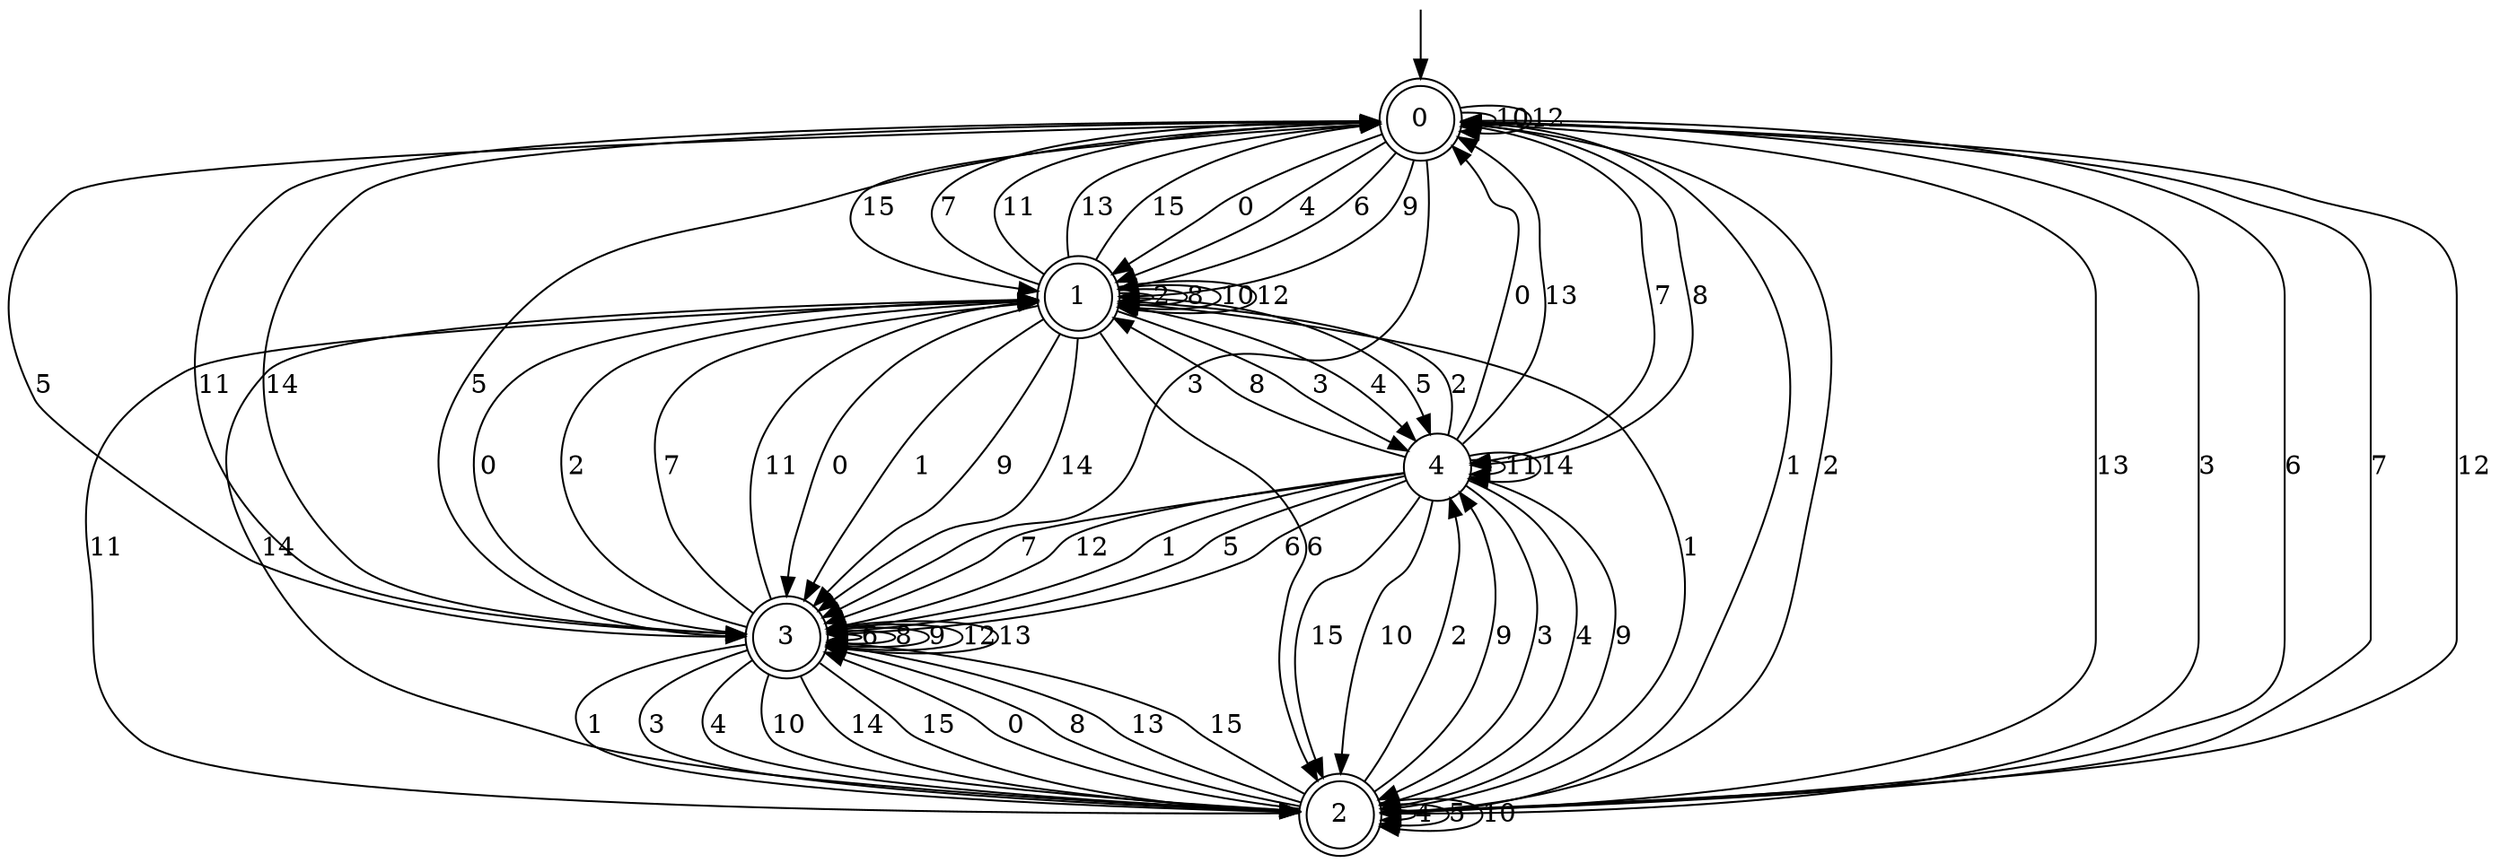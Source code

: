 digraph g {

	s0 [shape="doublecircle" label="0"];
	s1 [shape="doublecircle" label="1"];
	s2 [shape="doublecircle" label="2"];
	s3 [shape="doublecircle" label="3"];
	s4 [shape="circle" label="4"];
	s0 -> s1 [label="0"];
	s0 -> s2 [label="1"];
	s0 -> s2 [label="2"];
	s0 -> s3 [label="3"];
	s0 -> s1 [label="4"];
	s0 -> s3 [label="5"];
	s0 -> s1 [label="6"];
	s0 -> s4 [label="7"];
	s0 -> s4 [label="8"];
	s0 -> s1 [label="9"];
	s0 -> s0 [label="10"];
	s0 -> s3 [label="11"];
	s0 -> s0 [label="12"];
	s0 -> s2 [label="13"];
	s0 -> s3 [label="14"];
	s0 -> s1 [label="15"];
	s1 -> s3 [label="0"];
	s1 -> s3 [label="1"];
	s1 -> s1 [label="2"];
	s1 -> s4 [label="3"];
	s1 -> s4 [label="4"];
	s1 -> s4 [label="5"];
	s1 -> s2 [label="6"];
	s1 -> s0 [label="7"];
	s1 -> s1 [label="8"];
	s1 -> s3 [label="9"];
	s1 -> s1 [label="10"];
	s1 -> s0 [label="11"];
	s1 -> s1 [label="12"];
	s1 -> s0 [label="13"];
	s1 -> s3 [label="14"];
	s1 -> s0 [label="15"];
	s2 -> s3 [label="0"];
	s2 -> s1 [label="1"];
	s2 -> s4 [label="2"];
	s2 -> s0 [label="3"];
	s2 -> s2 [label="4"];
	s2 -> s2 [label="5"];
	s2 -> s0 [label="6"];
	s2 -> s0 [label="7"];
	s2 -> s3 [label="8"];
	s2 -> s4 [label="9"];
	s2 -> s2 [label="10"];
	s2 -> s1 [label="11"];
	s2 -> s0 [label="12"];
	s2 -> s3 [label="13"];
	s2 -> s1 [label="14"];
	s2 -> s3 [label="15"];
	s3 -> s1 [label="0"];
	s3 -> s2 [label="1"];
	s3 -> s1 [label="2"];
	s3 -> s2 [label="3"];
	s3 -> s2 [label="4"];
	s3 -> s0 [label="5"];
	s3 -> s3 [label="6"];
	s3 -> s1 [label="7"];
	s3 -> s3 [label="8"];
	s3 -> s3 [label="9"];
	s3 -> s2 [label="10"];
	s3 -> s1 [label="11"];
	s3 -> s3 [label="12"];
	s3 -> s3 [label="13"];
	s3 -> s2 [label="14"];
	s3 -> s2 [label="15"];
	s4 -> s0 [label="0"];
	s4 -> s3 [label="1"];
	s4 -> s1 [label="2"];
	s4 -> s2 [label="3"];
	s4 -> s2 [label="4"];
	s4 -> s3 [label="5"];
	s4 -> s3 [label="6"];
	s4 -> s3 [label="7"];
	s4 -> s1 [label="8"];
	s4 -> s2 [label="9"];
	s4 -> s2 [label="10"];
	s4 -> s4 [label="11"];
	s4 -> s3 [label="12"];
	s4 -> s0 [label="13"];
	s4 -> s4 [label="14"];
	s4 -> s2 [label="15"];

__start0 [label="" shape="none" width="0" height="0"];
__start0 -> s0;

}
